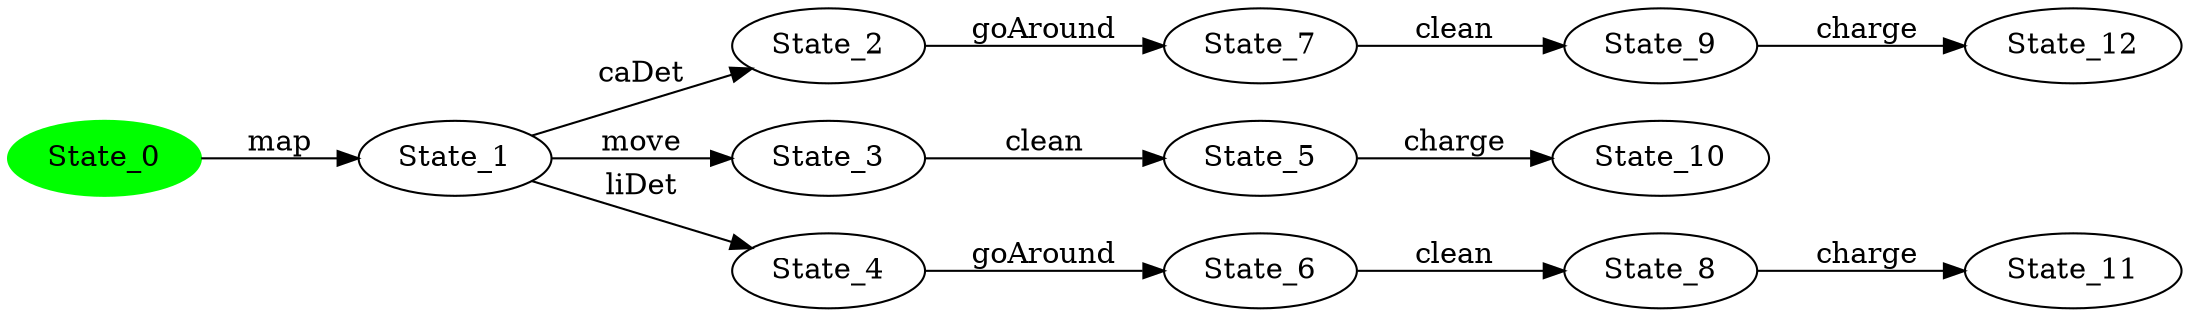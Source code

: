digraph G {
rankdir=LR;
state0[ label = "State_0", style=filled, color=green ];
state1 [ label = "State_2" ];
state1 -> state2 [ label=" goAround " ];
state3 [ label = "State_3" ];
state3 -> state4 [ label=" clean " ];
state5 [ label = "State_10" ];
state6 [ label = "State_11" ];
state7 [ label = "State_4" ];
state7 -> state8 [ label=" goAround " ];
state9 [ label = "State_12" ];
state4 [ label = "State_5" ];
state4 -> state5 [ label=" charge " ];
state0 -> state10 [ label=" map " ];
state10 [ label = "State_1" ];
state10 -> state1 [ label=" caDet " ];
state10 -> state3 [ label=" move " ];
state10 -> state7 [ label=" liDet " ];
state8 [ label = "State_6" ];
state8 -> state11 [ label=" clean " ];
state2 [ label = "State_7" ];
state2 -> state12 [ label=" clean " ];
state11 [ label = "State_8" ];
state11 -> state6 [ label=" charge " ];
state12 [ label = "State_9" ];
state12 -> state9 [ label=" charge " ];
}
